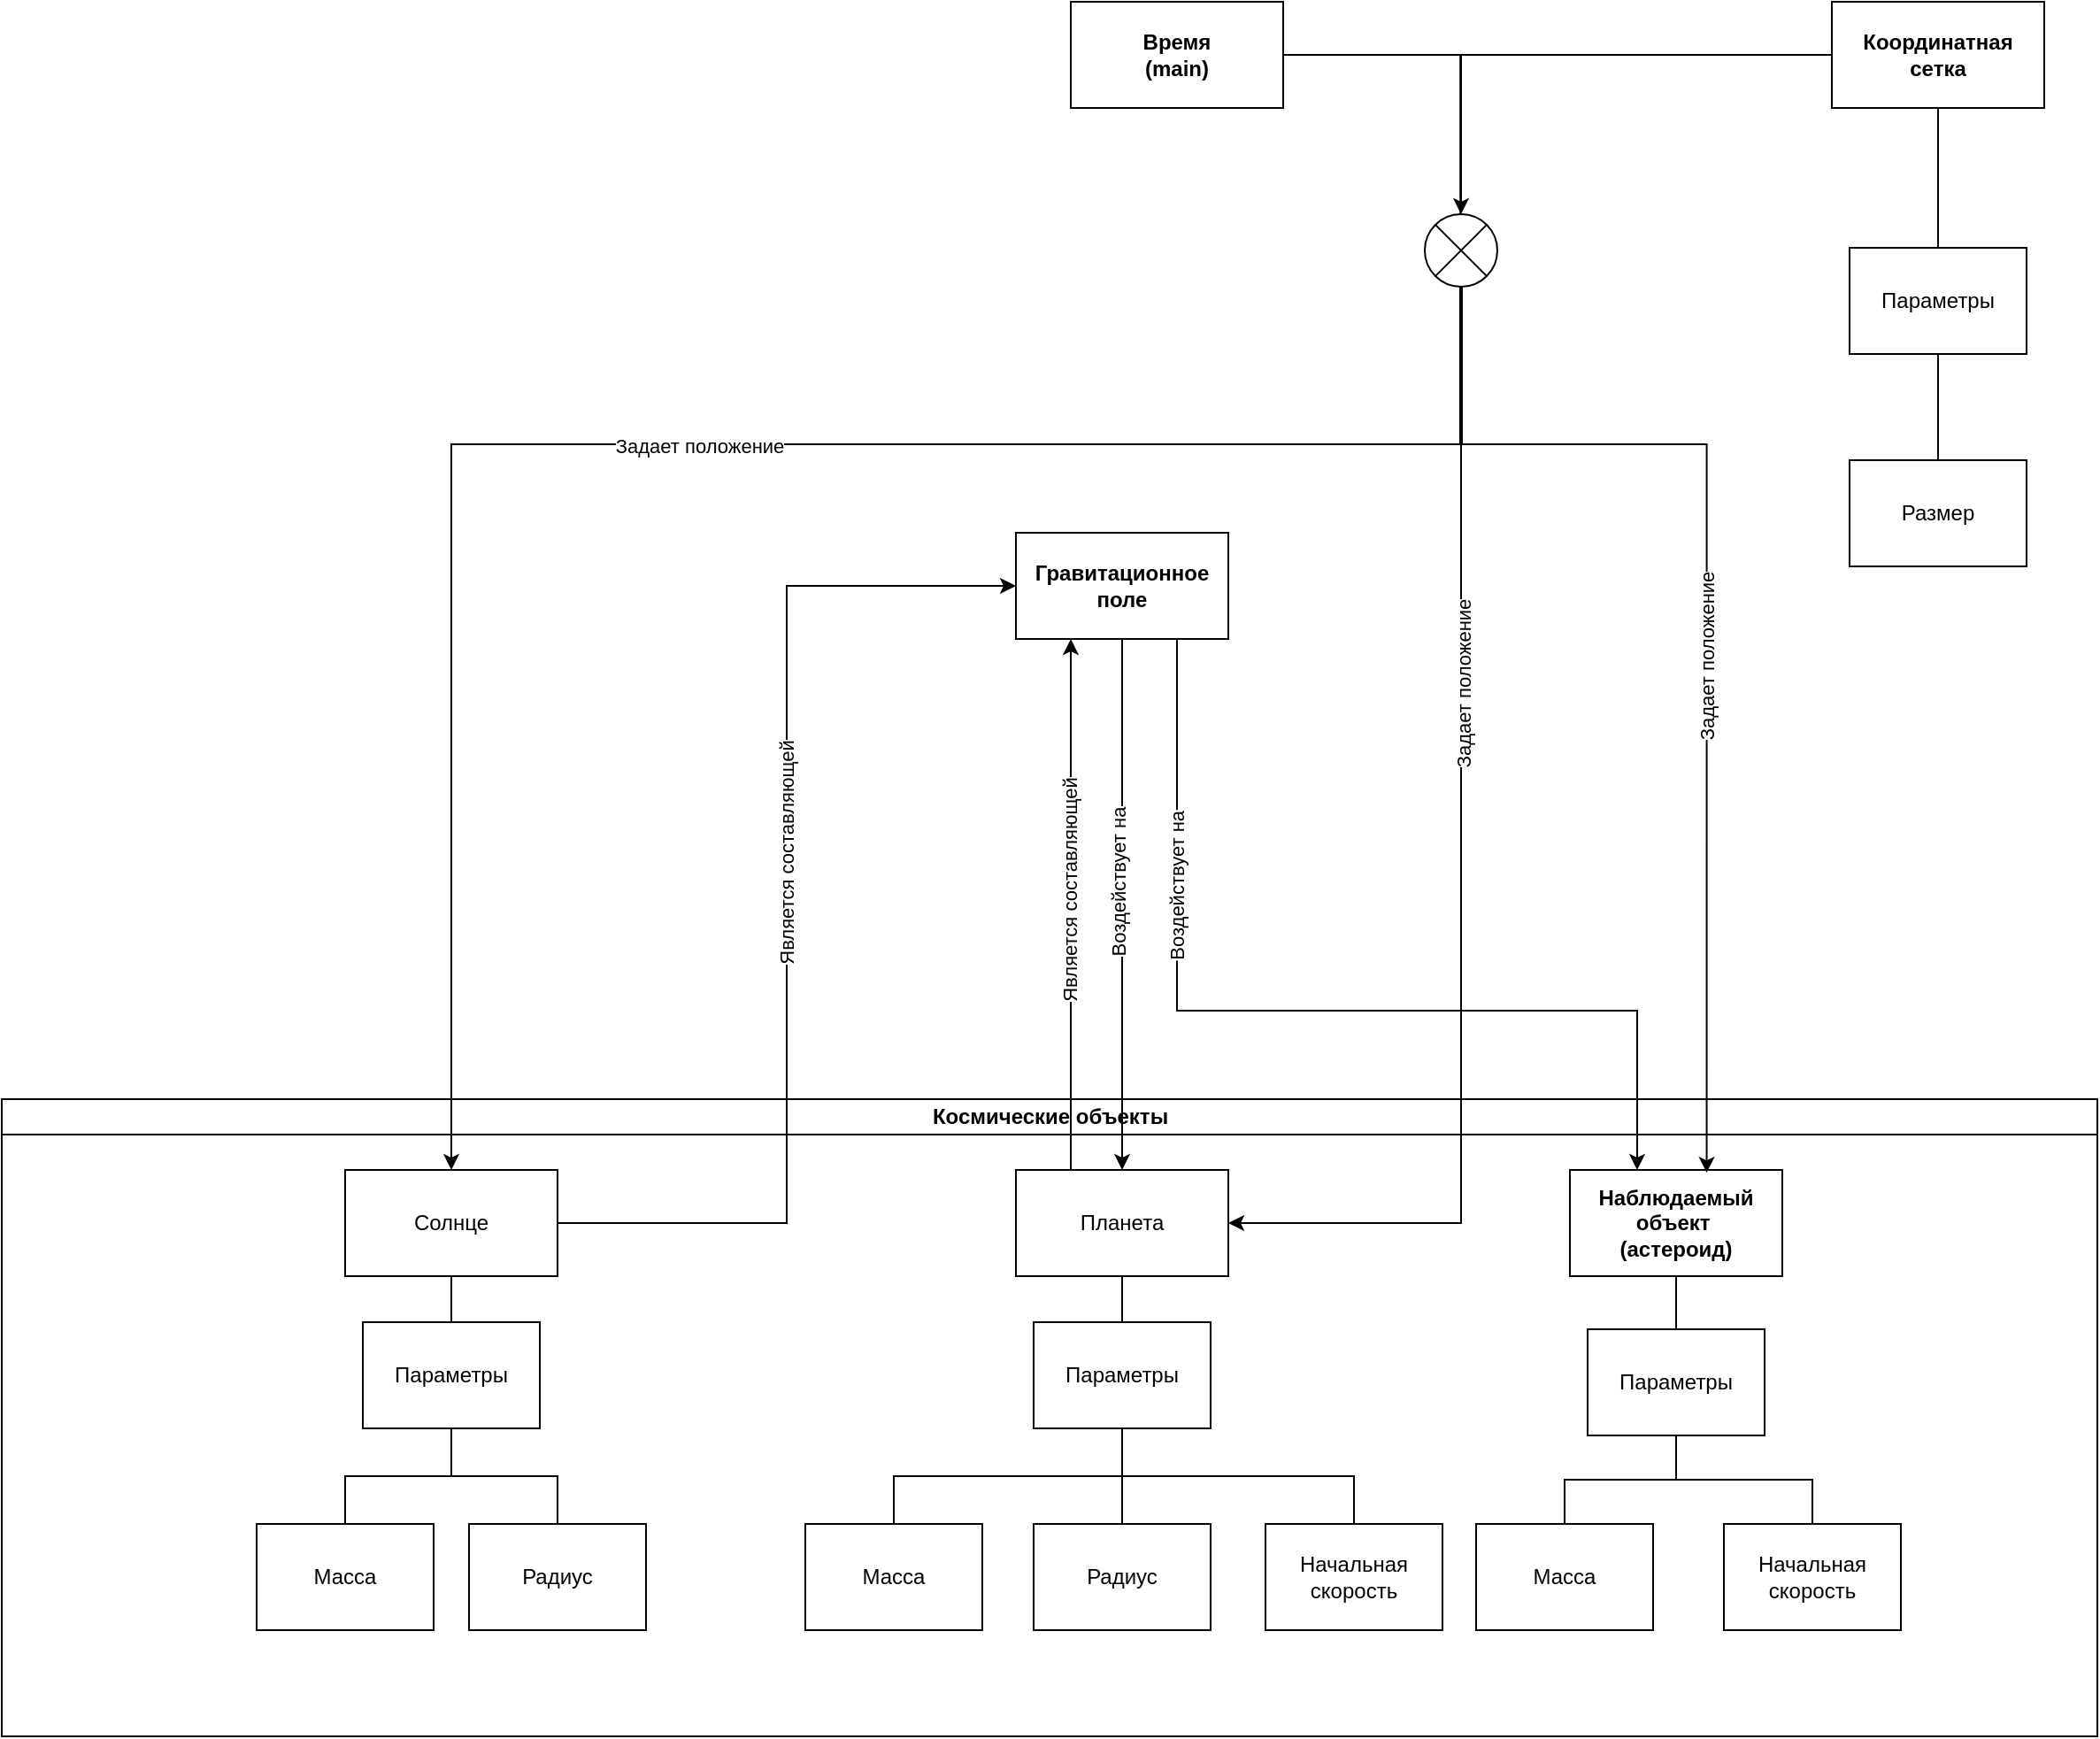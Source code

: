 <mxfile version="13.9.9" type="device"><diagram name="Page-1" id="b5b7bab2-c9e2-2cf4-8b2a-24fd1a2a6d21"><mxGraphModel dx="2534" dy="3325" grid="1" gridSize="10" guides="1" tooltips="1" connect="1" arrows="1" fold="1" page="1" pageScale="1" pageWidth="827" pageHeight="1169" background="#ffffff" math="0" shadow="0"><root><mxCell id="0"/><mxCell id="1" parent="0"/><mxCell id="AVEZ312pqK64j-5QuN3f-6" value="Космические объекты" style="swimlane;html=1;startSize=20;horizontal=1;containerType=tree;newEdgeStyle={&quot;edgeStyle&quot;:&quot;elbowEdgeStyle&quot;,&quot;startArrow&quot;:&quot;none&quot;,&quot;endArrow&quot;:&quot;none&quot;};" parent="1" vertex="1"><mxGeometry x="-794" y="-770" width="1184" height="360" as="geometry"/></mxCell><mxCell id="AVEZ312pqK64j-5QuN3f-7" value="" style="edgeStyle=elbowEdgeStyle;elbow=vertical;startArrow=none;endArrow=none;rounded=0;" parent="AVEZ312pqK64j-5QuN3f-6" source="AVEZ312pqK64j-5QuN3f-9" target="AVEZ312pqK64j-5QuN3f-10" edge="1"><mxGeometry relative="1" as="geometry"/></mxCell><UserObject label="Солнце" treeRoot="1" id="AVEZ312pqK64j-5QuN3f-9"><mxCell style="whiteSpace=wrap;html=1;align=center;treeFolding=1;treeMoving=1;newEdgeStyle={&quot;edgeStyle&quot;:&quot;elbowEdgeStyle&quot;,&quot;startArrow&quot;:&quot;none&quot;,&quot;endArrow&quot;:&quot;none&quot;};" parent="AVEZ312pqK64j-5QuN3f-6" vertex="1"><mxGeometry x="194" y="40" width="120" height="60" as="geometry"/></mxCell></UserObject><mxCell id="AVEZ312pqK64j-5QuN3f-10" value="Параметры" style="whiteSpace=wrap;html=1;align=center;verticalAlign=middle;treeFolding=1;treeMoving=1;newEdgeStyle={&quot;edgeStyle&quot;:&quot;elbowEdgeStyle&quot;,&quot;startArrow&quot;:&quot;none&quot;,&quot;endArrow&quot;:&quot;none&quot;};" parent="AVEZ312pqK64j-5QuN3f-6" vertex="1"><mxGeometry x="204" y="126" width="100" height="60" as="geometry"/></mxCell><mxCell id="AVEZ312pqK64j-5QuN3f-14" value="" style="edgeStyle=elbowEdgeStyle;elbow=vertical;startArrow=none;endArrow=none;rounded=0;" parent="AVEZ312pqK64j-5QuN3f-6" source="AVEZ312pqK64j-5QuN3f-10" target="AVEZ312pqK64j-5QuN3f-15" edge="1"><mxGeometry relative="1" as="geometry"><mxPoint x="-604" y="-740.0" as="sourcePoint"/></mxGeometry></mxCell><mxCell id="AVEZ312pqK64j-5QuN3f-15" value="Масса" style="whiteSpace=wrap;html=1;align=center;verticalAlign=middle;treeFolding=1;treeMoving=1;newEdgeStyle={&quot;edgeStyle&quot;:&quot;elbowEdgeStyle&quot;,&quot;startArrow&quot;:&quot;none&quot;,&quot;endArrow&quot;:&quot;none&quot;};" parent="AVEZ312pqK64j-5QuN3f-6" vertex="1"><mxGeometry x="144" y="240" width="100" height="60" as="geometry"/></mxCell><mxCell id="AVEZ312pqK64j-5QuN3f-16" value="" style="edgeStyle=elbowEdgeStyle;elbow=vertical;startArrow=none;endArrow=none;rounded=0;" parent="AVEZ312pqK64j-5QuN3f-6" source="AVEZ312pqK64j-5QuN3f-10" target="AVEZ312pqK64j-5QuN3f-17" edge="1"><mxGeometry relative="1" as="geometry"><mxPoint x="-604" y="-740.0" as="sourcePoint"/></mxGeometry></mxCell><mxCell id="AVEZ312pqK64j-5QuN3f-17" value="Радиус" style="whiteSpace=wrap;html=1;align=center;verticalAlign=middle;treeFolding=1;treeMoving=1;newEdgeStyle={&quot;edgeStyle&quot;:&quot;elbowEdgeStyle&quot;,&quot;startArrow&quot;:&quot;none&quot;,&quot;endArrow&quot;:&quot;none&quot;};" parent="AVEZ312pqK64j-5QuN3f-6" vertex="1"><mxGeometry x="264" y="240" width="100" height="60" as="geometry"/></mxCell><UserObject label="Планета" treeRoot="1" id="AVEZ312pqK64j-5QuN3f-22"><mxCell style="whiteSpace=wrap;html=1;align=center;treeFolding=1;treeMoving=1;newEdgeStyle={&quot;edgeStyle&quot;:&quot;elbowEdgeStyle&quot;,&quot;startArrow&quot;:&quot;none&quot;,&quot;endArrow&quot;:&quot;none&quot;};" parent="AVEZ312pqK64j-5QuN3f-6" vertex="1"><mxGeometry x="573" y="40" width="120" height="60" as="geometry"/></mxCell></UserObject><mxCell id="AVEZ312pqK64j-5QuN3f-23" value="Параметры" style="whiteSpace=wrap;html=1;align=center;verticalAlign=middle;treeFolding=1;treeMoving=1;newEdgeStyle={&quot;edgeStyle&quot;:&quot;elbowEdgeStyle&quot;,&quot;startArrow&quot;:&quot;none&quot;,&quot;endArrow&quot;:&quot;none&quot;};" parent="AVEZ312pqK64j-5QuN3f-6" vertex="1"><mxGeometry x="583" y="126" width="100" height="60" as="geometry"/></mxCell><mxCell id="AVEZ312pqK64j-5QuN3f-20" value="" style="edgeStyle=elbowEdgeStyle;elbow=vertical;startArrow=none;endArrow=none;rounded=0;" parent="AVEZ312pqK64j-5QuN3f-6" source="AVEZ312pqK64j-5QuN3f-22" target="AVEZ312pqK64j-5QuN3f-23" edge="1"><mxGeometry relative="1" as="geometry"/></mxCell><mxCell id="AVEZ312pqK64j-5QuN3f-25" value="" style="edgeStyle=elbowEdgeStyle;elbow=vertical;startArrow=none;endArrow=none;rounded=0;" parent="AVEZ312pqK64j-5QuN3f-6" source="AVEZ312pqK64j-5QuN3f-23" target="AVEZ312pqK64j-5QuN3f-26" edge="1"><mxGeometry relative="1" as="geometry"><mxPoint x="560" y="100.0" as="sourcePoint"/></mxGeometry></mxCell><mxCell id="AVEZ312pqK64j-5QuN3f-26" value="Масса" style="whiteSpace=wrap;html=1;align=center;verticalAlign=middle;treeFolding=1;treeMoving=1;newEdgeStyle={&quot;edgeStyle&quot;:&quot;elbowEdgeStyle&quot;,&quot;startArrow&quot;:&quot;none&quot;,&quot;endArrow&quot;:&quot;none&quot;};" parent="AVEZ312pqK64j-5QuN3f-6" vertex="1"><mxGeometry x="454" y="240" width="100" height="60" as="geometry"/></mxCell><mxCell id="AVEZ312pqK64j-5QuN3f-27" value="" style="edgeStyle=elbowEdgeStyle;elbow=vertical;startArrow=none;endArrow=none;rounded=0;" parent="AVEZ312pqK64j-5QuN3f-6" source="AVEZ312pqK64j-5QuN3f-23" target="AVEZ312pqK64j-5QuN3f-28" edge="1"><mxGeometry relative="1" as="geometry"><mxPoint x="560" y="100.0" as="sourcePoint"/></mxGeometry></mxCell><mxCell id="AVEZ312pqK64j-5QuN3f-28" value="Радиус" style="whiteSpace=wrap;html=1;align=center;verticalAlign=middle;treeFolding=1;treeMoving=1;newEdgeStyle={&quot;edgeStyle&quot;:&quot;elbowEdgeStyle&quot;,&quot;startArrow&quot;:&quot;none&quot;,&quot;endArrow&quot;:&quot;none&quot;};" parent="AVEZ312pqK64j-5QuN3f-6" vertex="1"><mxGeometry x="583" y="240" width="100" height="60" as="geometry"/></mxCell><UserObject label="&lt;b&gt;Наблюдаемый объект&amp;nbsp;&lt;br&gt;(астероид)&lt;/b&gt;" treeRoot="1" id="AVEZ312pqK64j-5QuN3f-29"><mxCell style="whiteSpace=wrap;html=1;align=center;treeFolding=1;treeMoving=1;newEdgeStyle={&quot;edgeStyle&quot;:&quot;elbowEdgeStyle&quot;,&quot;startArrow&quot;:&quot;none&quot;,&quot;endArrow&quot;:&quot;none&quot;};" parent="AVEZ312pqK64j-5QuN3f-6" vertex="1"><mxGeometry x="886" y="40" width="120" height="60" as="geometry"/></mxCell></UserObject><mxCell id="AVEZ312pqK64j-5QuN3f-30" value="Параметры" style="whiteSpace=wrap;html=1;align=center;verticalAlign=middle;treeFolding=1;treeMoving=1;newEdgeStyle={&quot;edgeStyle&quot;:&quot;elbowEdgeStyle&quot;,&quot;startArrow&quot;:&quot;none&quot;,&quot;endArrow&quot;:&quot;none&quot;};" parent="AVEZ312pqK64j-5QuN3f-6" vertex="1"><mxGeometry x="896" y="130" width="100" height="60" as="geometry"/></mxCell><mxCell id="AVEZ312pqK64j-5QuN3f-31" value="" style="edgeStyle=elbowEdgeStyle;elbow=vertical;startArrow=none;endArrow=none;rounded=0;" parent="AVEZ312pqK64j-5QuN3f-6" source="AVEZ312pqK64j-5QuN3f-29" target="AVEZ312pqK64j-5QuN3f-30" edge="1"><mxGeometry relative="1" as="geometry"/></mxCell><mxCell id="AVEZ312pqK64j-5QuN3f-34" value="" style="edgeStyle=elbowEdgeStyle;elbow=vertical;startArrow=none;endArrow=none;rounded=0;" parent="AVEZ312pqK64j-5QuN3f-6" source="AVEZ312pqK64j-5QuN3f-30" target="AVEZ312pqK64j-5QuN3f-35" edge="1"><mxGeometry relative="1" as="geometry"><mxPoint x="1760" y="960.0" as="sourcePoint"/></mxGeometry></mxCell><mxCell id="AVEZ312pqK64j-5QuN3f-35" value="Масса" style="whiteSpace=wrap;html=1;align=center;verticalAlign=middle;treeFolding=1;treeMoving=1;newEdgeStyle={&quot;edgeStyle&quot;:&quot;elbowEdgeStyle&quot;,&quot;startArrow&quot;:&quot;none&quot;,&quot;endArrow&quot;:&quot;none&quot;};" parent="AVEZ312pqK64j-5QuN3f-6" vertex="1"><mxGeometry x="833" y="240" width="100" height="60" as="geometry"/></mxCell><mxCell id="AVEZ312pqK64j-5QuN3f-38" value="" style="edgeStyle=elbowEdgeStyle;elbow=vertical;startArrow=none;endArrow=none;rounded=0;" parent="AVEZ312pqK64j-5QuN3f-6" source="AVEZ312pqK64j-5QuN3f-23" target="AVEZ312pqK64j-5QuN3f-39" edge="1"><mxGeometry relative="1" as="geometry"><mxPoint x="-194" y="-760" as="sourcePoint"/></mxGeometry></mxCell><mxCell id="AVEZ312pqK64j-5QuN3f-39" value="Начальная скорость" style="whiteSpace=wrap;html=1;align=center;verticalAlign=middle;treeFolding=1;treeMoving=1;newEdgeStyle={&quot;edgeStyle&quot;:&quot;elbowEdgeStyle&quot;,&quot;startArrow&quot;:&quot;none&quot;,&quot;endArrow&quot;:&quot;none&quot;};" parent="AVEZ312pqK64j-5QuN3f-6" vertex="1"><mxGeometry x="714" y="240" width="100" height="60" as="geometry"/></mxCell><mxCell id="AVEZ312pqK64j-5QuN3f-40" value="" style="edgeStyle=elbowEdgeStyle;elbow=vertical;startArrow=none;endArrow=none;rounded=0;" parent="AVEZ312pqK64j-5QuN3f-6" source="AVEZ312pqK64j-5QuN3f-30" target="AVEZ312pqK64j-5QuN3f-41" edge="1"><mxGeometry relative="1" as="geometry"><mxPoint x="119" y="-760" as="sourcePoint"/></mxGeometry></mxCell><mxCell id="AVEZ312pqK64j-5QuN3f-41" value="Начальная скорость" style="whiteSpace=wrap;html=1;align=center;verticalAlign=middle;treeFolding=1;treeMoving=1;newEdgeStyle={&quot;edgeStyle&quot;:&quot;elbowEdgeStyle&quot;,&quot;startArrow&quot;:&quot;none&quot;,&quot;endArrow&quot;:&quot;none&quot;};" parent="AVEZ312pqK64j-5QuN3f-6" vertex="1"><mxGeometry x="973" y="240" width="100" height="60" as="geometry"/></mxCell><mxCell id="AVEZ312pqK64j-5QuN3f-43" value="Параметры" style="whiteSpace=wrap;html=1;align=center;verticalAlign=middle;treeFolding=1;treeMoving=1;newEdgeStyle={&quot;edgeStyle&quot;:&quot;elbowEdgeStyle&quot;,&quot;startArrow&quot;:&quot;none&quot;,&quot;endArrow&quot;:&quot;none&quot;};" parent="1" vertex="1"><mxGeometry x="250" y="-1251" width="100" height="60" as="geometry"/></mxCell><mxCell id="AVEZ312pqK64j-5QuN3f-44" value="" style="edgeStyle=elbowEdgeStyle;elbow=vertical;startArrow=none;endArrow=none;rounded=0;" parent="1" source="AVEZ312pqK64j-5QuN3f-42" target="AVEZ312pqK64j-5QuN3f-43" edge="1"><mxGeometry relative="1" as="geometry"/></mxCell><mxCell id="AVEZ312pqK64j-5QuN3f-47" value="" style="edgeStyle=elbowEdgeStyle;elbow=vertical;startArrow=none;endArrow=none;rounded=0;" parent="1" source="AVEZ312pqK64j-5QuN3f-43" target="AVEZ312pqK64j-5QuN3f-48" edge="1"><mxGeometry relative="1" as="geometry"><mxPoint x="200" y="-1241" as="sourcePoint"/></mxGeometry></mxCell><mxCell id="AVEZ312pqK64j-5QuN3f-48" value="Размер" style="whiteSpace=wrap;html=1;align=center;verticalAlign=middle;treeFolding=1;treeMoving=1;newEdgeStyle={&quot;edgeStyle&quot;:&quot;elbowEdgeStyle&quot;,&quot;startArrow&quot;:&quot;none&quot;,&quot;endArrow&quot;:&quot;none&quot;};" parent="1" vertex="1"><mxGeometry x="250" y="-1131" width="100" height="60" as="geometry"/></mxCell><mxCell id="AVEZ312pqK64j-5QuN3f-70" style="edgeStyle=orthogonalEdgeStyle;rounded=0;orthogonalLoop=1;jettySize=auto;html=1;" parent="1" source="AVEZ312pqK64j-5QuN3f-49" target="AVEZ312pqK64j-5QuN3f-22" edge="1"><mxGeometry relative="1" as="geometry"/></mxCell><mxCell id="AVEZ312pqK64j-5QuN3f-75" value="Воздействует на" style="edgeLabel;html=1;align=center;verticalAlign=middle;resizable=0;points=[];rotation=-90;" parent="AVEZ312pqK64j-5QuN3f-70" vertex="1" connectable="0"><mxGeometry x="-0.085" y="-2" relative="1" as="geometry"><mxPoint as="offset"/></mxGeometry></mxCell><mxCell id="AVEZ312pqK64j-5QuN3f-71" style="edgeStyle=orthogonalEdgeStyle;rounded=0;orthogonalLoop=1;jettySize=auto;html=1;" parent="1" source="AVEZ312pqK64j-5QuN3f-49" target="AVEZ312pqK64j-5QuN3f-29" edge="1"><mxGeometry relative="1" as="geometry"><Array as="points"><mxPoint x="-130" y="-820"/><mxPoint x="130" y="-820"/></Array></mxGeometry></mxCell><mxCell id="AVEZ312pqK64j-5QuN3f-76" value="Воздействует на" style="edgeLabel;html=1;align=center;verticalAlign=middle;resizable=0;points=[];rotation=-90;" parent="AVEZ312pqK64j-5QuN3f-71" vertex="1" connectable="0"><mxGeometry x="-0.489" y="4" relative="1" as="geometry"><mxPoint x="-4" y="-3.33" as="offset"/></mxGeometry></mxCell><UserObject label="&lt;b&gt;Гравитационное поле&lt;/b&gt;" treeRoot="1" id="AVEZ312pqK64j-5QuN3f-49"><mxCell style="whiteSpace=wrap;html=1;align=center;treeFolding=1;treeMoving=1;newEdgeStyle={&quot;edgeStyle&quot;:&quot;elbowEdgeStyle&quot;,&quot;startArrow&quot;:&quot;none&quot;,&quot;endArrow&quot;:&quot;none&quot;};" parent="1" vertex="1"><mxGeometry x="-221" y="-1090" width="120" height="60" as="geometry"/></mxCell></UserObject><mxCell id="AVEZ312pqK64j-5QuN3f-81" style="edgeStyle=orthogonalEdgeStyle;rounded=0;orthogonalLoop=1;jettySize=auto;html=1;entryX=0.5;entryY=0;entryDx=0;entryDy=0;" parent="1" source="AVEZ312pqK64j-5QuN3f-52" target="AVEZ312pqK64j-5QuN3f-80" edge="1"><mxGeometry relative="1" as="geometry"/></mxCell><UserObject label="&lt;b&gt;Время&lt;br&gt;(main)&lt;br&gt;&lt;/b&gt;" treeRoot="1" id="AVEZ312pqK64j-5QuN3f-52"><mxCell style="whiteSpace=wrap;html=1;align=center;treeFolding=1;treeMoving=1;newEdgeStyle={&quot;edgeStyle&quot;:&quot;elbowEdgeStyle&quot;,&quot;startArrow&quot;:&quot;none&quot;,&quot;endArrow&quot;:&quot;none&quot;};" parent="1" vertex="1"><mxGeometry x="-190" y="-1390" width="120" height="60" as="geometry"/></mxCell></UserObject><mxCell id="AVEZ312pqK64j-5QuN3f-54" value="" style="edgeStyle=orthogonalEdgeStyle;rounded=0;orthogonalLoop=1;jettySize=auto;html=1;" parent="1" target="AVEZ312pqK64j-5QuN3f-49" edge="1"><mxGeometry relative="1" as="geometry"><mxPoint x="-190" y="-730" as="sourcePoint"/><Array as="points"><mxPoint x="-190" y="-770"/><mxPoint x="-190" y="-770"/></Array></mxGeometry></mxCell><mxCell id="AVEZ312pqK64j-5QuN3f-59" value="Является составляющей" style="edgeLabel;html=1;align=center;verticalAlign=middle;resizable=0;points=[];rotation=270;" parent="AVEZ312pqK64j-5QuN3f-54" vertex="1" connectable="0"><mxGeometry x="0.054" y="1" relative="1" as="geometry"><mxPoint as="offset"/></mxGeometry></mxCell><mxCell id="AVEZ312pqK64j-5QuN3f-56" style="edgeStyle=orthogonalEdgeStyle;rounded=0;orthogonalLoop=1;jettySize=auto;html=1;entryX=0;entryY=0.5;entryDx=0;entryDy=0;" parent="1" source="AVEZ312pqK64j-5QuN3f-9" target="AVEZ312pqK64j-5QuN3f-49" edge="1"><mxGeometry relative="1" as="geometry"/></mxCell><mxCell id="AVEZ312pqK64j-5QuN3f-60" value="Является составляющей" style="edgeLabel;html=1;align=center;verticalAlign=middle;resizable=0;points=[];rotation=270;" parent="AVEZ312pqK64j-5QuN3f-56" vertex="1" connectable="0"><mxGeometry x="-0.29" y="2" relative="1" as="geometry"><mxPoint x="2" y="-118.53" as="offset"/></mxGeometry></mxCell><mxCell id="AVEZ312pqK64j-5QuN3f-72" style="edgeStyle=orthogonalEdgeStyle;rounded=0;orthogonalLoop=1;jettySize=auto;html=1;" parent="1" target="AVEZ312pqK64j-5QuN3f-9" edge="1"><mxGeometry relative="1" as="geometry"><mxPoint x="31" y="-1230" as="sourcePoint"/><Array as="points"><mxPoint x="31" y="-1140"/><mxPoint x="-540" y="-1140"/></Array></mxGeometry></mxCell><mxCell id="AVEZ312pqK64j-5QuN3f-77" value="Задает положение" style="edgeLabel;html=1;align=center;verticalAlign=middle;resizable=0;points=[];" parent="AVEZ312pqK64j-5QuN3f-72" vertex="1" connectable="0"><mxGeometry x="0.148" y="1" relative="1" as="geometry"><mxPoint x="93.29" as="offset"/></mxGeometry></mxCell><mxCell id="AVEZ312pqK64j-5QuN3f-73" style="edgeStyle=orthogonalEdgeStyle;rounded=0;orthogonalLoop=1;jettySize=auto;html=1;entryX=1;entryY=0.5;entryDx=0;entryDy=0;exitX=0.5;exitY=1;exitDx=0;exitDy=0;" parent="1" source="AVEZ312pqK64j-5QuN3f-80" target="AVEZ312pqK64j-5QuN3f-22" edge="1"><mxGeometry relative="1" as="geometry"><Array as="points"><mxPoint x="31" y="-700"/></Array></mxGeometry></mxCell><mxCell id="AVEZ312pqK64j-5QuN3f-78" value="Задает положение" style="edgeLabel;html=1;align=center;verticalAlign=middle;resizable=0;points=[];rotation=-90;" parent="AVEZ312pqK64j-5QuN3f-73" vertex="1" connectable="0"><mxGeometry x="-0.319" y="1" relative="1" as="geometry"><mxPoint as="offset"/></mxGeometry></mxCell><mxCell id="AVEZ312pqK64j-5QuN3f-74" style="edgeStyle=orthogonalEdgeStyle;rounded=0;orthogonalLoop=1;jettySize=auto;html=1;entryX=0.644;entryY=0.026;entryDx=0;entryDy=0;entryPerimeter=0;" parent="1" target="AVEZ312pqK64j-5QuN3f-29" edge="1"><mxGeometry relative="1" as="geometry"><mxPoint x="30" y="-1230" as="sourcePoint"/><mxPoint x="173" y="-690" as="targetPoint"/><Array as="points"><mxPoint x="30" y="-1140"/><mxPoint x="169" y="-1140"/></Array></mxGeometry></mxCell><mxCell id="AVEZ312pqK64j-5QuN3f-79" value="Задает положение" style="edgeLabel;html=1;align=center;verticalAlign=middle;resizable=0;points=[];rotation=-90;" parent="AVEZ312pqK64j-5QuN3f-74" vertex="1" connectable="0"><mxGeometry x="-0.429" y="-1" relative="1" as="geometry"><mxPoint x="46" y="119" as="offset"/></mxGeometry></mxCell><mxCell id="AVEZ312pqK64j-5QuN3f-82" style="edgeStyle=orthogonalEdgeStyle;rounded=0;orthogonalLoop=1;jettySize=auto;html=1;entryX=0.491;entryY=0.597;entryDx=0;entryDy=0;entryPerimeter=0;" parent="1" source="AVEZ312pqK64j-5QuN3f-42" target="AVEZ312pqK64j-5QuN3f-80" edge="1"><mxGeometry relative="1" as="geometry"/></mxCell><UserObject label="&lt;b&gt;Координатная сетка&lt;/b&gt;" treeRoot="1" id="AVEZ312pqK64j-5QuN3f-42"><mxCell style="whiteSpace=wrap;html=1;align=center;treeFolding=1;treeMoving=1;newEdgeStyle={&quot;edgeStyle&quot;:&quot;elbowEdgeStyle&quot;,&quot;startArrow&quot;:&quot;none&quot;,&quot;endArrow&quot;:&quot;none&quot;};" parent="1" vertex="1"><mxGeometry x="240" y="-1390" width="120" height="60" as="geometry"/></mxCell></UserObject><mxCell id="AVEZ312pqK64j-5QuN3f-80" value="" style="shape=sumEllipse;perimeter=ellipsePerimeter;whiteSpace=wrap;html=1;backgroundOutline=1;" parent="1" vertex="1"><mxGeometry x="10" y="-1270" width="41" height="41" as="geometry"/></mxCell></root></mxGraphModel></diagram></mxfile>